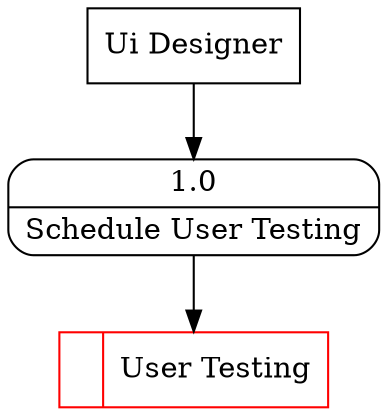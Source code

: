 digraph dfd2{ 
node[shape=record]
200 [label="<f0>  |<f1> User Testing " color=red];
201 [label="Ui Designer" shape=box];
202 [label="{<f0> 1.0|<f1> Schedule User Testing }" shape=Mrecord];
201 -> 202
202 -> 200
}